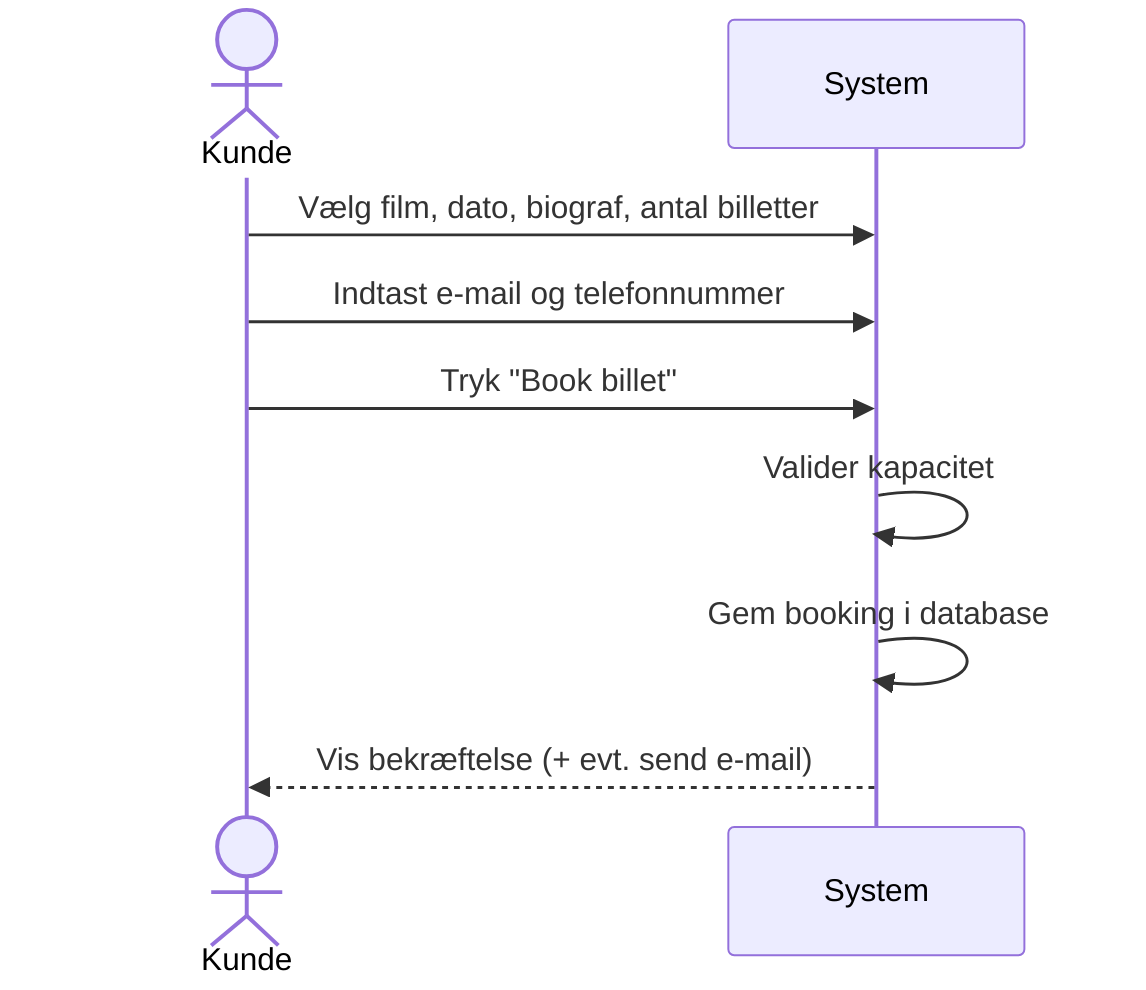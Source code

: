 sequenceDiagram
    actor Kunde
    participant System

    Kunde->>System: Vælg film, dato, biograf, antal billetter
    Kunde->>System: Indtast e-mail og telefonnummer
    Kunde->>System: Tryk "Book billet"
    System->>System: Valider kapacitet
    System->>System: Gem booking i database
    System-->>Kunde: Vis bekræftelse (+ evt. send e-mail)